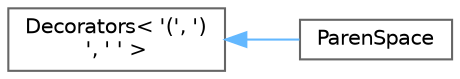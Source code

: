 digraph "Graphical Class Hierarchy"
{
 // LATEX_PDF_SIZE
  bgcolor="transparent";
  edge [fontname=Helvetica,fontsize=10,labelfontname=Helvetica,labelfontsize=10];
  node [fontname=Helvetica,fontsize=10,shape=box,height=0.2,width=0.4];
  rankdir="LR";
  Node0 [id="Node000000",label="Decorators\< '(', ')\l', ' ' \>",height=0.2,width=0.4,color="grey40", fillcolor="white", style="filled",URL="$structFoam_1_1FlatOutput_1_1Decorators.html",tooltip=" "];
  Node0 -> Node1 [id="edge4501_Node000000_Node000001",dir="back",color="steelblue1",style="solid",tooltip=" "];
  Node1 [id="Node000001",label="ParenSpace",height=0.2,width=0.4,color="grey40", fillcolor="white", style="filled",URL="$structFoam_1_1FlatOutput_1_1ParenSpace.html",tooltip="Surround with '(' and ')' separate with ' '."];
}
